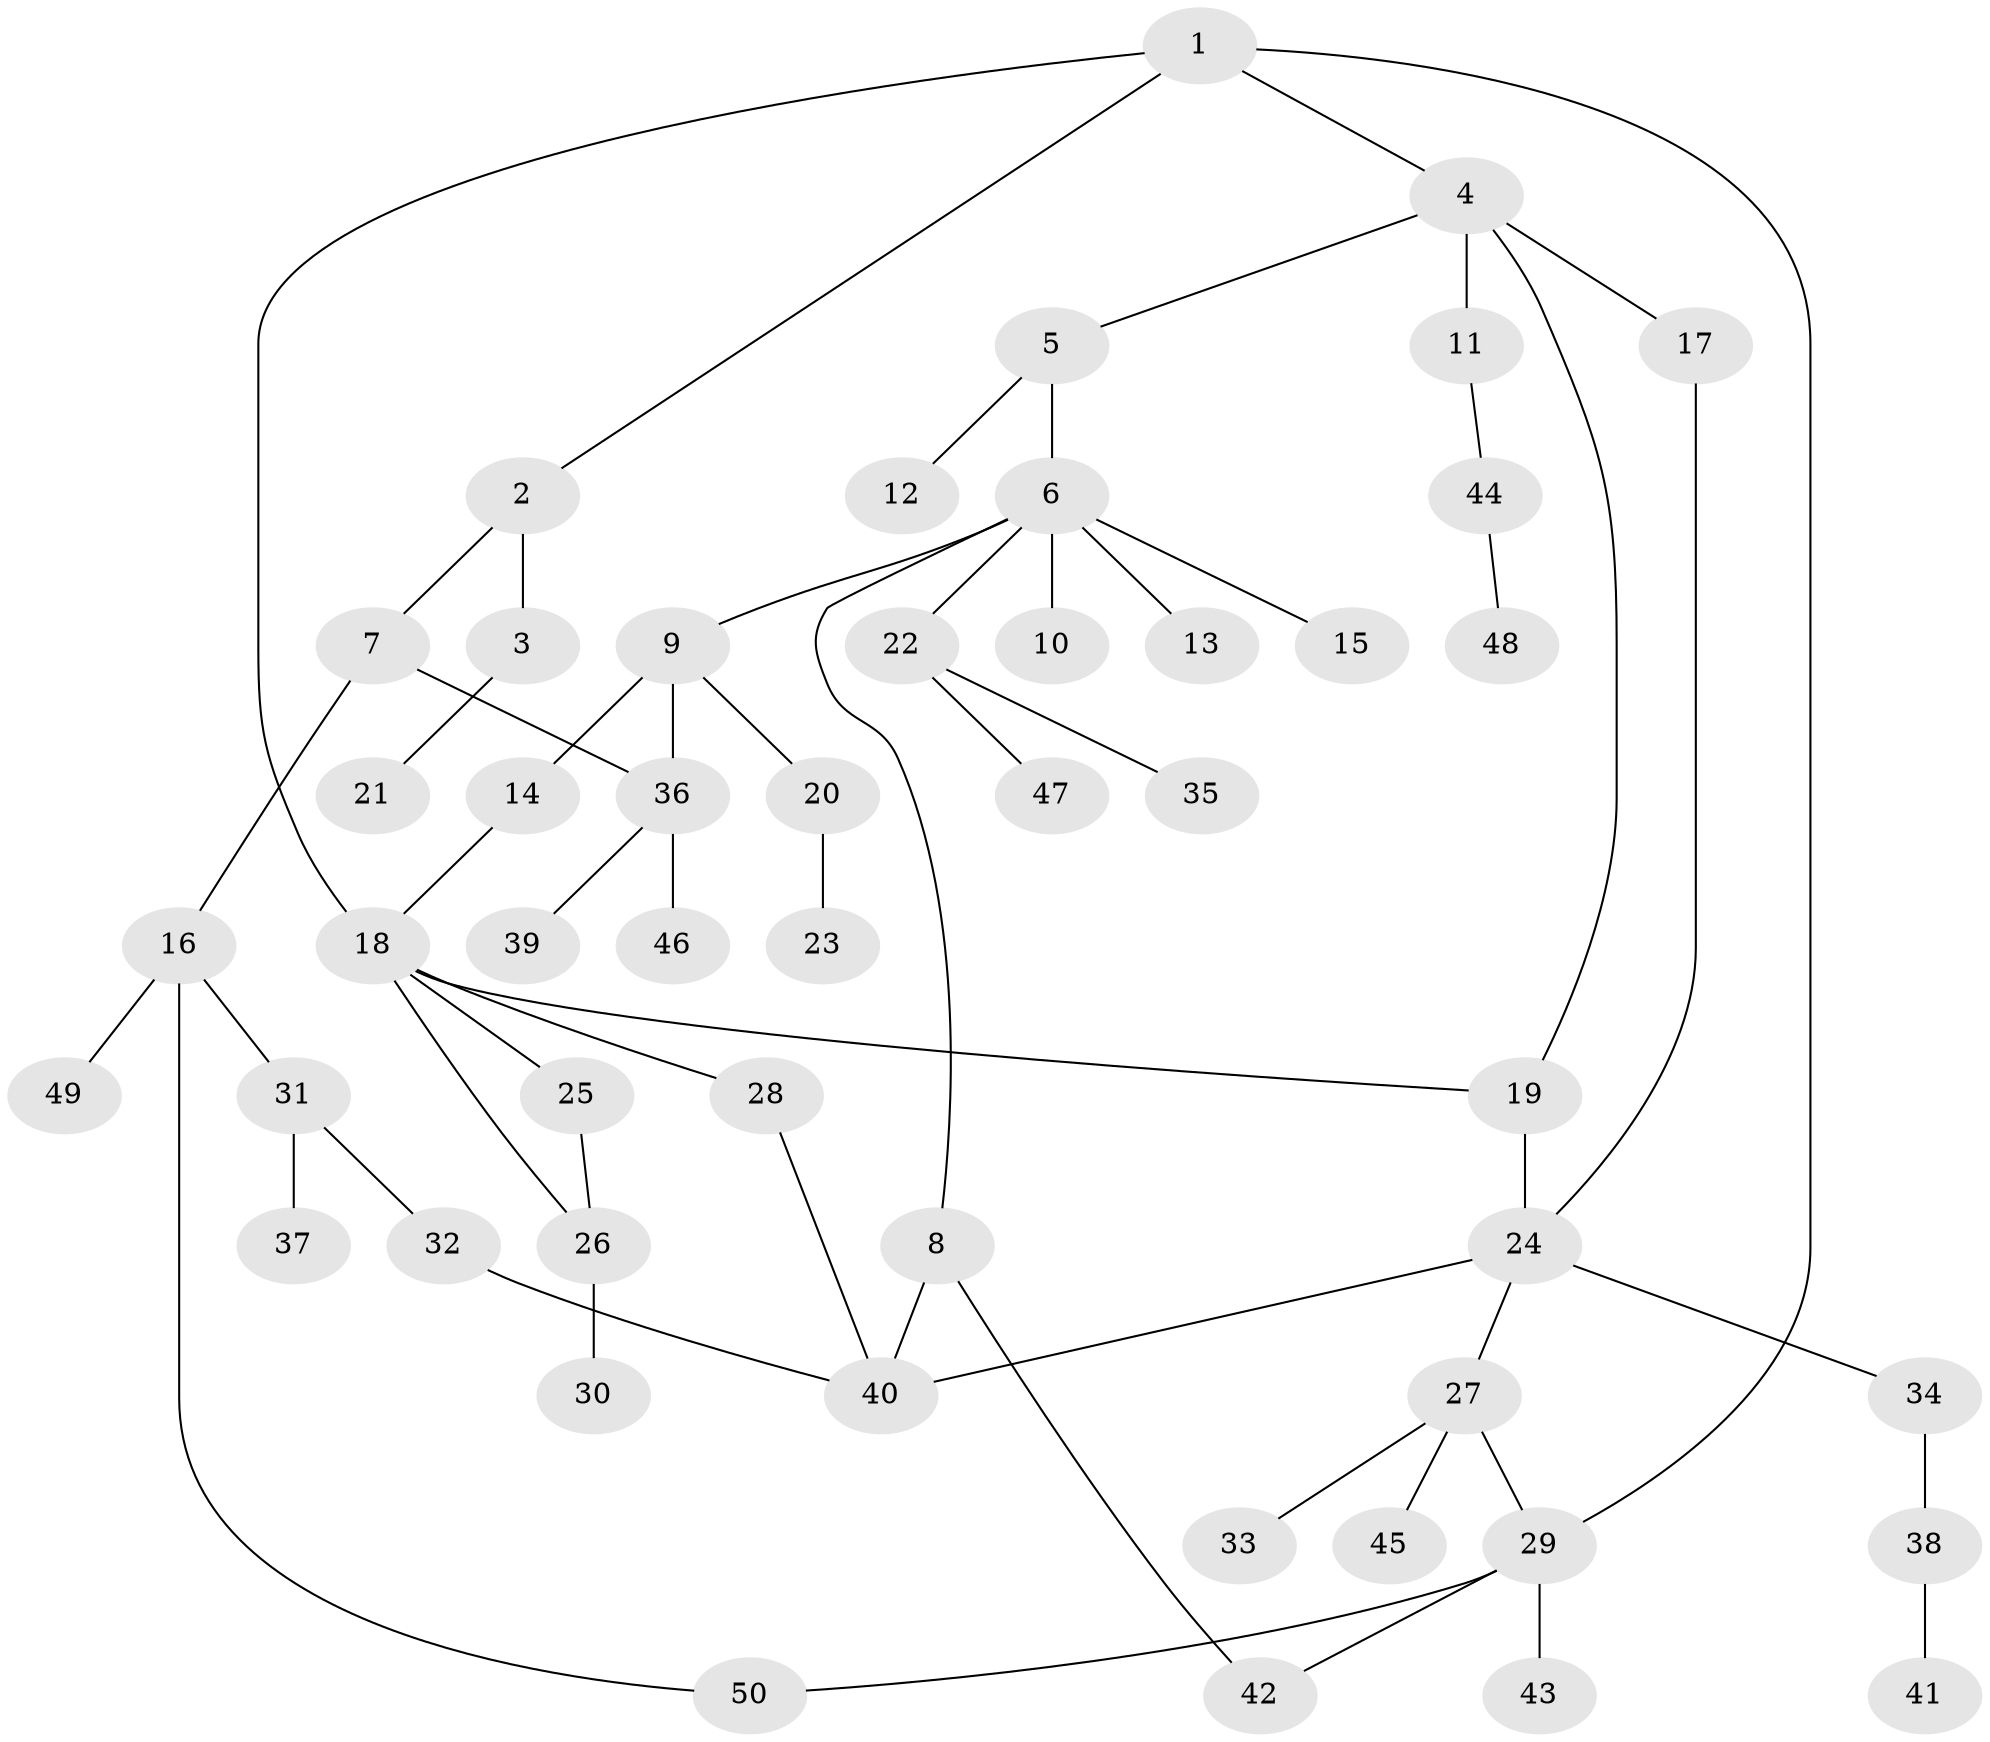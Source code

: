// coarse degree distribution, {7: 0.03225806451612903, 3: 0.1935483870967742, 1: 0.3225806451612903, 4: 0.12903225806451613, 2: 0.25806451612903225, 6: 0.03225806451612903, 5: 0.03225806451612903}
// Generated by graph-tools (version 1.1) at 2025/49/03/04/25 22:49:11]
// undirected, 50 vertices, 60 edges
graph export_dot {
  node [color=gray90,style=filled];
  1;
  2;
  3;
  4;
  5;
  6;
  7;
  8;
  9;
  10;
  11;
  12;
  13;
  14;
  15;
  16;
  17;
  18;
  19;
  20;
  21;
  22;
  23;
  24;
  25;
  26;
  27;
  28;
  29;
  30;
  31;
  32;
  33;
  34;
  35;
  36;
  37;
  38;
  39;
  40;
  41;
  42;
  43;
  44;
  45;
  46;
  47;
  48;
  49;
  50;
  1 -- 2;
  1 -- 4;
  1 -- 18;
  1 -- 29;
  2 -- 3;
  2 -- 7;
  3 -- 21;
  4 -- 5;
  4 -- 11;
  4 -- 17;
  4 -- 19;
  5 -- 6;
  5 -- 12;
  6 -- 8;
  6 -- 9;
  6 -- 10;
  6 -- 13;
  6 -- 15;
  6 -- 22;
  7 -- 16;
  7 -- 36;
  8 -- 42;
  8 -- 40;
  9 -- 14;
  9 -- 20;
  9 -- 36;
  11 -- 44;
  14 -- 18;
  16 -- 31;
  16 -- 49;
  16 -- 50;
  17 -- 24;
  18 -- 19;
  18 -- 25;
  18 -- 26;
  18 -- 28;
  19 -- 24;
  20 -- 23;
  22 -- 35;
  22 -- 47;
  24 -- 27;
  24 -- 34;
  24 -- 40;
  25 -- 26;
  26 -- 30;
  27 -- 33;
  27 -- 45;
  27 -- 29;
  28 -- 40;
  29 -- 43;
  29 -- 42;
  29 -- 50;
  31 -- 32;
  31 -- 37;
  32 -- 40;
  34 -- 38;
  36 -- 39;
  36 -- 46;
  38 -- 41;
  44 -- 48;
}
